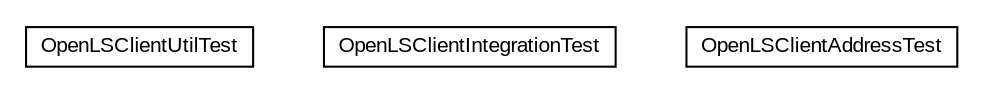 #!/usr/local/bin/dot
#
# Class diagram 
# Generated by UMLGraph version R5_6-24-gf6e263 (http://www.umlgraph.org/)
#

digraph G {
	edge [fontname="arial",fontsize=10,labelfontname="arial",labelfontsize=10];
	node [fontname="arial",fontsize=10,shape=plaintext];
	nodesep=0.25;
	ranksep=0.5;
	// nl.mineleni.cbsviewer.servlet.gazetteer.lusclient.OpenLSClientUtilTest
	c112 [label=<<table title="nl.mineleni.cbsviewer.servlet.gazetteer.lusclient.OpenLSClientUtilTest" border="0" cellborder="1" cellspacing="0" cellpadding="2" port="p" href="./OpenLSClientUtilTest.html">
		<tr><td><table border="0" cellspacing="0" cellpadding="1">
<tr><td align="center" balign="center"> OpenLSClientUtilTest </td></tr>
		</table></td></tr>
		</table>>, URL="./OpenLSClientUtilTest.html", fontname="arial", fontcolor="black", fontsize=10.0];
	// nl.mineleni.cbsviewer.servlet.gazetteer.lusclient.OpenLSClientIntegrationTest
	c113 [label=<<table title="nl.mineleni.cbsviewer.servlet.gazetteer.lusclient.OpenLSClientIntegrationTest" border="0" cellborder="1" cellspacing="0" cellpadding="2" port="p" href="./OpenLSClientIntegrationTest.html">
		<tr><td><table border="0" cellspacing="0" cellpadding="1">
<tr><td align="center" balign="center"> OpenLSClientIntegrationTest </td></tr>
		</table></td></tr>
		</table>>, URL="./OpenLSClientIntegrationTest.html", fontname="arial", fontcolor="black", fontsize=10.0];
	// nl.mineleni.cbsviewer.servlet.gazetteer.lusclient.OpenLSClientAddressTest
	c114 [label=<<table title="nl.mineleni.cbsviewer.servlet.gazetteer.lusclient.OpenLSClientAddressTest" border="0" cellborder="1" cellspacing="0" cellpadding="2" port="p" href="./OpenLSClientAddressTest.html">
		<tr><td><table border="0" cellspacing="0" cellpadding="1">
<tr><td align="center" balign="center"> OpenLSClientAddressTest </td></tr>
		</table></td></tr>
		</table>>, URL="./OpenLSClientAddressTest.html", fontname="arial", fontcolor="black", fontsize=10.0];
}


